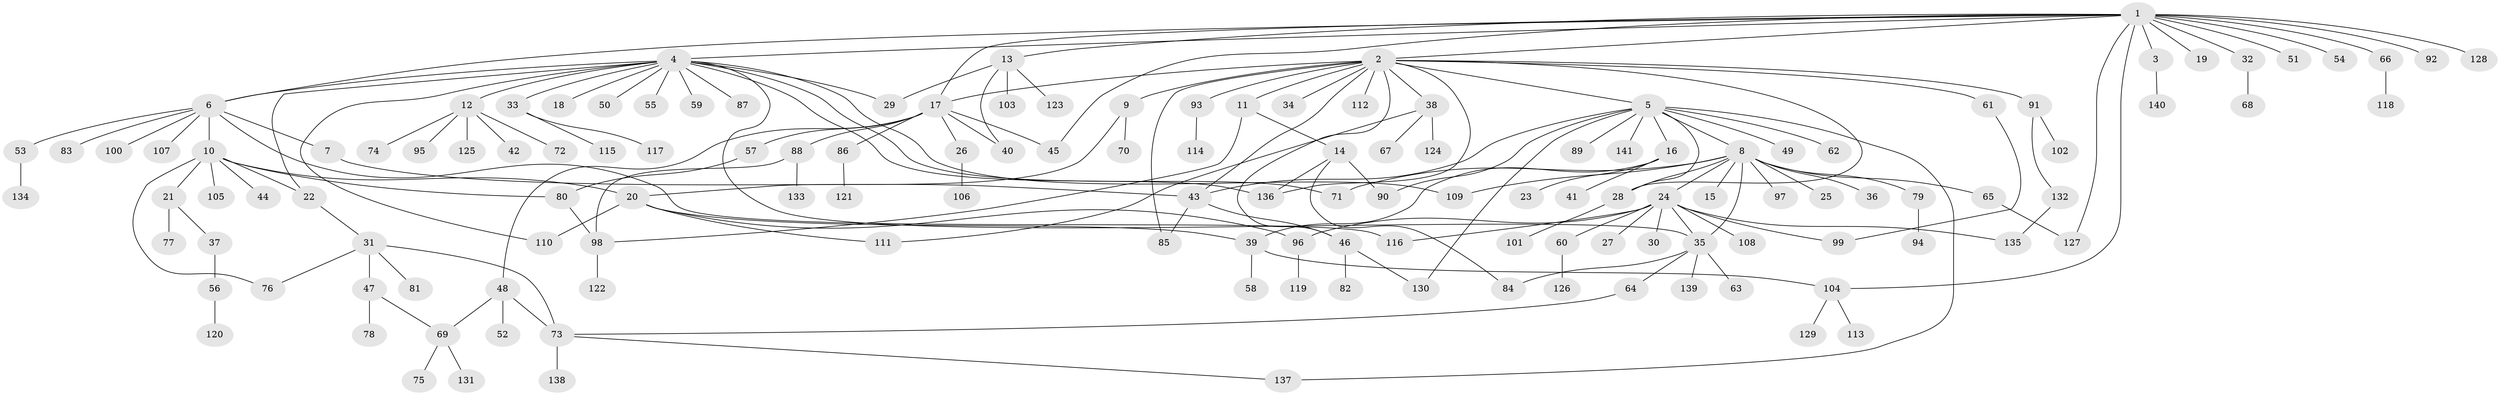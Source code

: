 // Generated by graph-tools (version 1.1) at 2025/26/03/09/25 03:26:03]
// undirected, 141 vertices, 179 edges
graph export_dot {
graph [start="1"]
  node [color=gray90,style=filled];
  1;
  2;
  3;
  4;
  5;
  6;
  7;
  8;
  9;
  10;
  11;
  12;
  13;
  14;
  15;
  16;
  17;
  18;
  19;
  20;
  21;
  22;
  23;
  24;
  25;
  26;
  27;
  28;
  29;
  30;
  31;
  32;
  33;
  34;
  35;
  36;
  37;
  38;
  39;
  40;
  41;
  42;
  43;
  44;
  45;
  46;
  47;
  48;
  49;
  50;
  51;
  52;
  53;
  54;
  55;
  56;
  57;
  58;
  59;
  60;
  61;
  62;
  63;
  64;
  65;
  66;
  67;
  68;
  69;
  70;
  71;
  72;
  73;
  74;
  75;
  76;
  77;
  78;
  79;
  80;
  81;
  82;
  83;
  84;
  85;
  86;
  87;
  88;
  89;
  90;
  91;
  92;
  93;
  94;
  95;
  96;
  97;
  98;
  99;
  100;
  101;
  102;
  103;
  104;
  105;
  106;
  107;
  108;
  109;
  110;
  111;
  112;
  113;
  114;
  115;
  116;
  117;
  118;
  119;
  120;
  121;
  122;
  123;
  124;
  125;
  126;
  127;
  128;
  129;
  130;
  131;
  132;
  133;
  134;
  135;
  136;
  137;
  138;
  139;
  140;
  141;
  1 -- 2;
  1 -- 3;
  1 -- 4;
  1 -- 6;
  1 -- 13;
  1 -- 17;
  1 -- 19;
  1 -- 32;
  1 -- 45;
  1 -- 51;
  1 -- 54;
  1 -- 66;
  1 -- 92;
  1 -- 104;
  1 -- 127;
  1 -- 128;
  2 -- 5;
  2 -- 9;
  2 -- 11;
  2 -- 17;
  2 -- 28;
  2 -- 34;
  2 -- 38;
  2 -- 43;
  2 -- 46;
  2 -- 61;
  2 -- 85;
  2 -- 91;
  2 -- 93;
  2 -- 112;
  2 -- 136;
  3 -- 140;
  4 -- 6;
  4 -- 12;
  4 -- 18;
  4 -- 22;
  4 -- 29;
  4 -- 33;
  4 -- 35;
  4 -- 50;
  4 -- 55;
  4 -- 59;
  4 -- 71;
  4 -- 87;
  4 -- 109;
  4 -- 110;
  4 -- 136;
  5 -- 8;
  5 -- 16;
  5 -- 28;
  5 -- 43;
  5 -- 49;
  5 -- 62;
  5 -- 89;
  5 -- 90;
  5 -- 130;
  5 -- 137;
  5 -- 141;
  6 -- 7;
  6 -- 10;
  6 -- 53;
  6 -- 83;
  6 -- 100;
  6 -- 107;
  6 -- 116;
  7 -- 43;
  8 -- 15;
  8 -- 24;
  8 -- 25;
  8 -- 28;
  8 -- 35;
  8 -- 36;
  8 -- 65;
  8 -- 71;
  8 -- 79;
  8 -- 97;
  8 -- 109;
  9 -- 20;
  9 -- 70;
  10 -- 20;
  10 -- 21;
  10 -- 22;
  10 -- 44;
  10 -- 76;
  10 -- 80;
  10 -- 105;
  11 -- 14;
  11 -- 98;
  12 -- 42;
  12 -- 72;
  12 -- 74;
  12 -- 95;
  12 -- 125;
  13 -- 29;
  13 -- 40;
  13 -- 103;
  13 -- 123;
  14 -- 84;
  14 -- 90;
  14 -- 136;
  16 -- 23;
  16 -- 39;
  16 -- 41;
  17 -- 26;
  17 -- 40;
  17 -- 45;
  17 -- 48;
  17 -- 57;
  17 -- 86;
  17 -- 88;
  20 -- 39;
  20 -- 96;
  20 -- 110;
  20 -- 111;
  21 -- 37;
  21 -- 77;
  22 -- 31;
  24 -- 27;
  24 -- 30;
  24 -- 35;
  24 -- 60;
  24 -- 96;
  24 -- 99;
  24 -- 108;
  24 -- 116;
  24 -- 135;
  26 -- 106;
  28 -- 101;
  31 -- 47;
  31 -- 73;
  31 -- 76;
  31 -- 81;
  32 -- 68;
  33 -- 115;
  33 -- 117;
  35 -- 63;
  35 -- 64;
  35 -- 84;
  35 -- 139;
  37 -- 56;
  38 -- 67;
  38 -- 111;
  38 -- 124;
  39 -- 58;
  39 -- 104;
  43 -- 46;
  43 -- 85;
  46 -- 82;
  46 -- 130;
  47 -- 69;
  47 -- 78;
  48 -- 52;
  48 -- 69;
  48 -- 73;
  53 -- 134;
  56 -- 120;
  57 -- 80;
  60 -- 126;
  61 -- 99;
  64 -- 73;
  65 -- 127;
  66 -- 118;
  69 -- 75;
  69 -- 131;
  73 -- 137;
  73 -- 138;
  79 -- 94;
  80 -- 98;
  86 -- 121;
  88 -- 98;
  88 -- 133;
  91 -- 102;
  91 -- 132;
  93 -- 114;
  96 -- 119;
  98 -- 122;
  104 -- 113;
  104 -- 129;
  132 -- 135;
}
